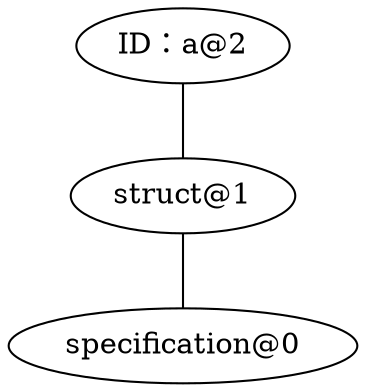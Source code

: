 graph{
    { rank=same; "specification@0"}
    { rank=same; "struct@1"}
    { rank=same; "ID：a@2"}

    "struct@1" -- "specification@0"
    "ID：a@2" -- "struct@1"
}